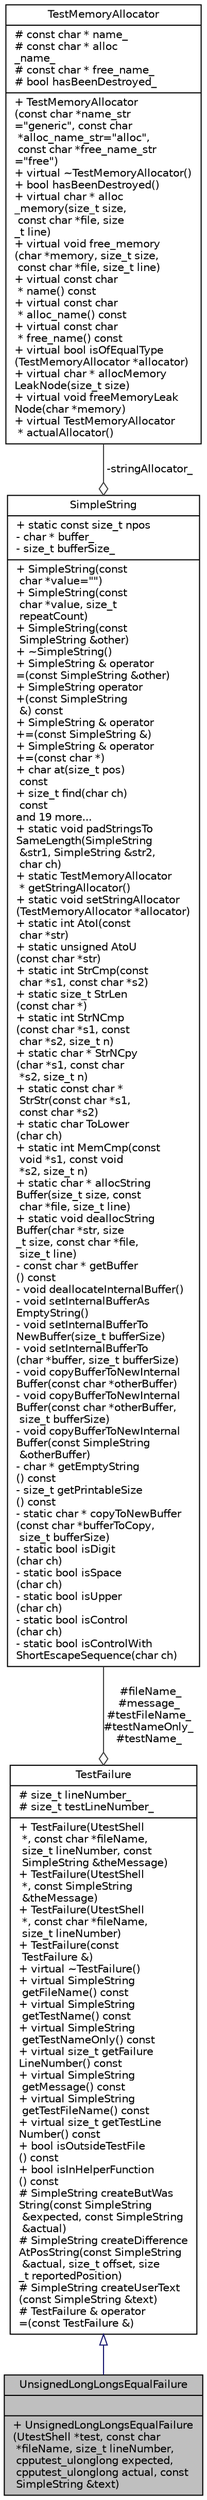 digraph "UnsignedLongLongsEqualFailure"
{
 // LATEX_PDF_SIZE
  edge [fontname="Helvetica",fontsize="10",labelfontname="Helvetica",labelfontsize="10"];
  node [fontname="Helvetica",fontsize="10",shape=record];
  Node1 [label="{UnsignedLongLongsEqualFailure\n||+  UnsignedLongLongsEqualFailure\l(UtestShell *test, const char\l *fileName, size_t lineNumber,\l cpputest_ulonglong expected,\l cpputest_ulonglong actual, const\l SimpleString &text)\l}",height=0.2,width=0.4,color="black", fillcolor="grey75", style="filled", fontcolor="black",tooltip=" "];
  Node2 -> Node1 [dir="back",color="midnightblue",fontsize="10",style="solid",arrowtail="onormal",fontname="Helvetica"];
  Node2 [label="{TestFailure\n|# size_t lineNumber_\l# size_t testLineNumber_\l|+  TestFailure(UtestShell\l *, const char *fileName,\l size_t lineNumber, const\l SimpleString &theMessage)\l+  TestFailure(UtestShell\l *, const SimpleString\l &theMessage)\l+  TestFailure(UtestShell\l *, const char *fileName,\l size_t lineNumber)\l+  TestFailure(const\l TestFailure &)\l+ virtual ~TestFailure()\l+ virtual SimpleString\l getFileName() const\l+ virtual SimpleString\l getTestName() const\l+ virtual SimpleString\l getTestNameOnly() const\l+ virtual size_t getFailure\lLineNumber() const\l+ virtual SimpleString\l getMessage() const\l+ virtual SimpleString\l getTestFileName() const\l+ virtual size_t getTestLine\lNumber() const\l+ bool isOutsideTestFile\l() const\l+ bool isInHelperFunction\l() const\l# SimpleString createButWas\lString(const SimpleString\l &expected, const SimpleString\l &actual)\l# SimpleString createDifference\lAtPosString(const SimpleString\l &actual, size_t offset, size\l_t reportedPosition)\l# SimpleString createUserText\l(const SimpleString &text)\l# TestFailure & operator\l=(const TestFailure &)\l}",height=0.2,width=0.4,color="black", fillcolor="white", style="filled",URL="$classTestFailure.html",tooltip=" "];
  Node3 -> Node2 [color="grey25",fontsize="10",style="solid",label=" #fileName_\n#message_\n#testFileName_\n#testNameOnly_\n#testName_" ,arrowhead="odiamond",fontname="Helvetica"];
  Node3 [label="{SimpleString\n|+ static const size_t npos\l- char * buffer_\l- size_t bufferSize_\l|+  SimpleString(const\l char *value=\"\")\l+  SimpleString(const\l char *value, size_t\l repeatCount)\l+  SimpleString(const\l SimpleString &other)\l+  ~SimpleString()\l+ SimpleString & operator\l=(const SimpleString &other)\l+ SimpleString operator\l+(const SimpleString\l &) const\l+ SimpleString & operator\l+=(const SimpleString &)\l+ SimpleString & operator\l+=(const char *)\l+ char at(size_t pos)\l const\l+ size_t find(char ch)\l const\land 19 more...\l+ static void padStringsTo\lSameLength(SimpleString\l &str1, SimpleString &str2,\l char ch)\l+ static TestMemoryAllocator\l * getStringAllocator()\l+ static void setStringAllocator\l(TestMemoryAllocator *allocator)\l+ static int AtoI(const\l char *str)\l+ static unsigned AtoU\l(const char *str)\l+ static int StrCmp(const\l char *s1, const char *s2)\l+ static size_t StrLen\l(const char *)\l+ static int StrNCmp\l(const char *s1, const\l char *s2, size_t n)\l+ static char * StrNCpy\l(char *s1, const char\l *s2, size_t n)\l+ static const char *\l StrStr(const char *s1,\l const char *s2)\l+ static char ToLower\l(char ch)\l+ static int MemCmp(const\l void *s1, const void\l *s2, size_t n)\l+ static char * allocString\lBuffer(size_t size, const\l char *file, size_t line)\l+ static void deallocString\lBuffer(char *str, size\l_t size, const char *file,\l size_t line)\l- const char * getBuffer\l() const\l- void deallocateInternalBuffer()\l- void setInternalBufferAs\lEmptyString()\l- void setInternalBufferTo\lNewBuffer(size_t bufferSize)\l- void setInternalBufferTo\l(char *buffer, size_t bufferSize)\l- void copyBufferToNewInternal\lBuffer(const char *otherBuffer)\l- void copyBufferToNewInternal\lBuffer(const char *otherBuffer,\l size_t bufferSize)\l- void copyBufferToNewInternal\lBuffer(const SimpleString\l &otherBuffer)\l- char * getEmptyString\l() const\l- size_t getPrintableSize\l() const\l- static char * copyToNewBuffer\l(const char *bufferToCopy,\l size_t bufferSize)\l- static bool isDigit\l(char ch)\l- static bool isSpace\l(char ch)\l- static bool isUpper\l(char ch)\l- static bool isControl\l(char ch)\l- static bool isControlWith\lShortEscapeSequence(char ch)\l}",height=0.2,width=0.4,color="black", fillcolor="white", style="filled",URL="$classSimpleString.html",tooltip=" "];
  Node4 -> Node3 [color="grey25",fontsize="10",style="solid",label=" -stringAllocator_" ,arrowhead="odiamond",fontname="Helvetica"];
  Node4 [label="{TestMemoryAllocator\n|# const char * name_\l# const char * alloc\l_name_\l# const char * free_name_\l# bool hasBeenDestroyed_\l|+  TestMemoryAllocator\l(const char *name_str\l=\"generic\", const char\l *alloc_name_str=\"alloc\",\l const char *free_name_str\l=\"free\")\l+ virtual ~TestMemoryAllocator()\l+ bool hasBeenDestroyed()\l+ virtual char * alloc\l_memory(size_t size,\l const char *file, size\l_t line)\l+ virtual void free_memory\l(char *memory, size_t size,\l const char *file, size_t line)\l+ virtual const char\l * name() const\l+ virtual const char\l * alloc_name() const\l+ virtual const char\l * free_name() const\l+ virtual bool isOfEqualType\l(TestMemoryAllocator *allocator)\l+ virtual char * allocMemory\lLeakNode(size_t size)\l+ virtual void freeMemoryLeak\lNode(char *memory)\l+ virtual TestMemoryAllocator\l * actualAllocator()\l}",height=0.2,width=0.4,color="black", fillcolor="white", style="filled",URL="$classTestMemoryAllocator.html",tooltip=" "];
}

